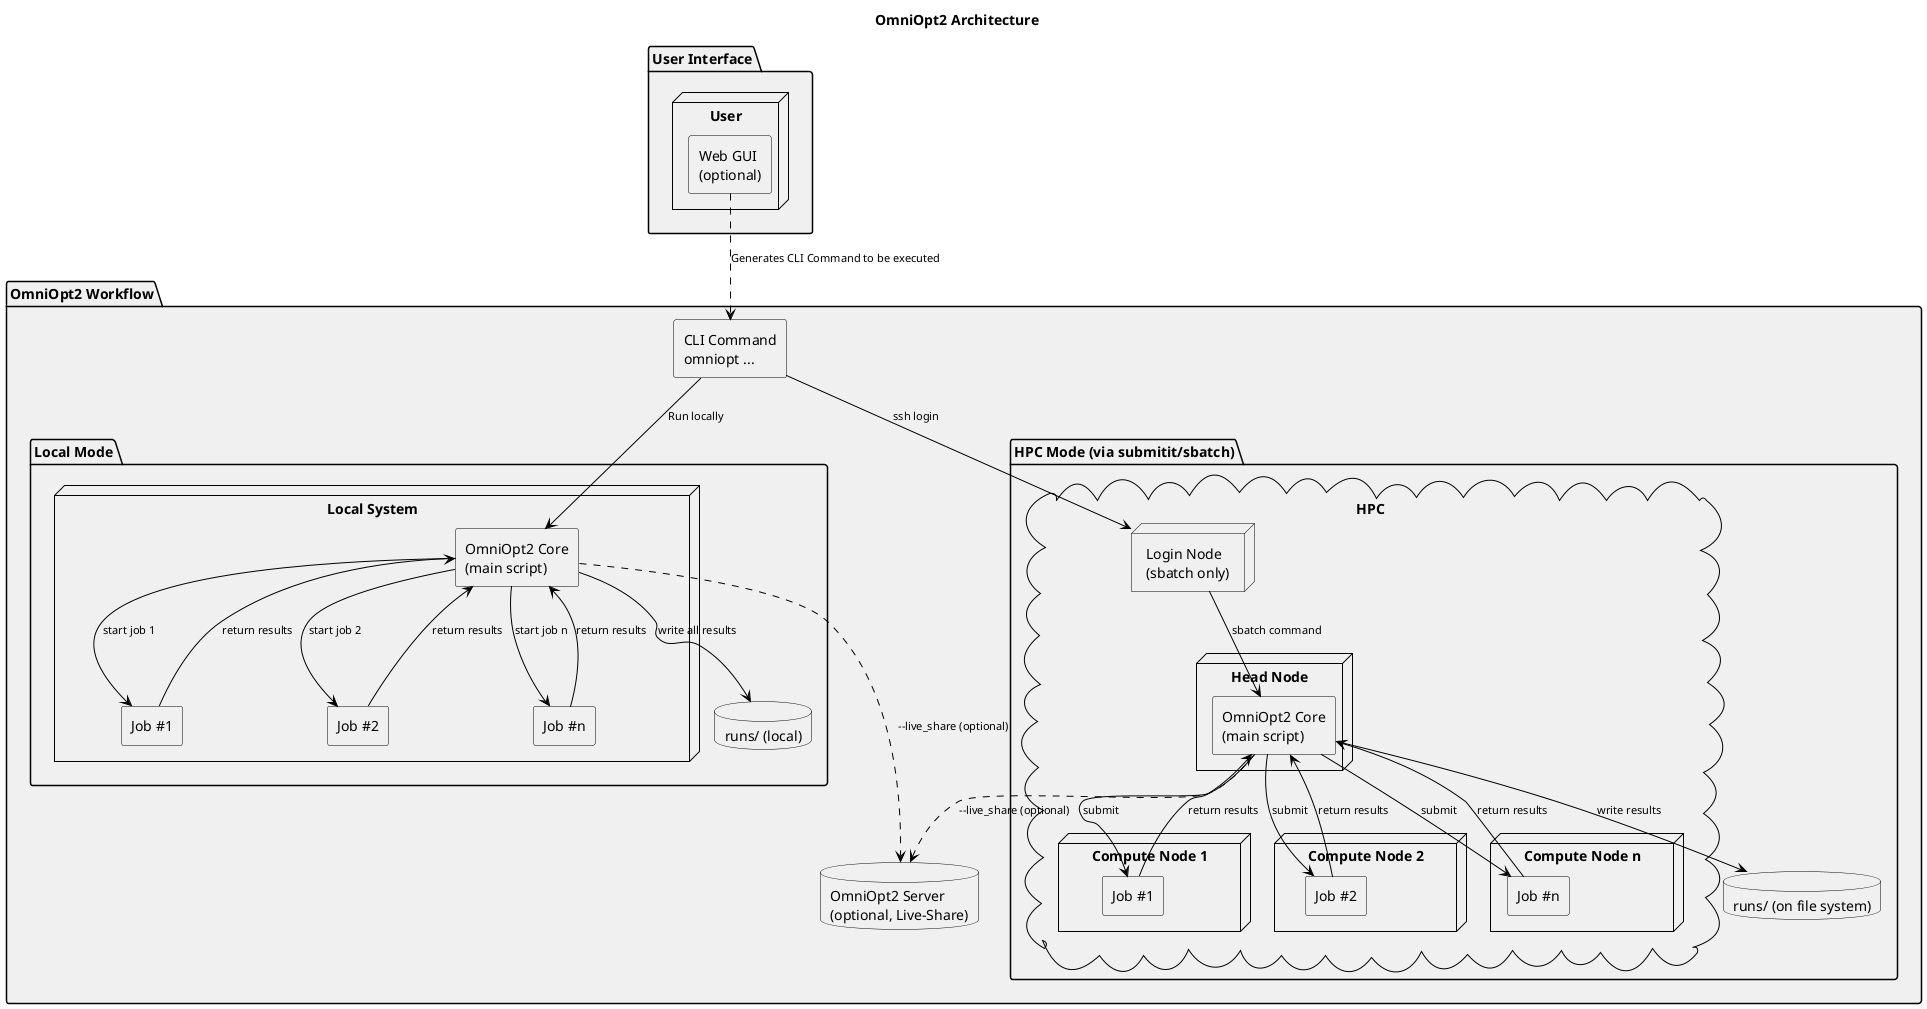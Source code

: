 @startuml

!if (MODE_DARK == "true")
  skinparam backgroundColor #000000
  skinparam defaultFontColor #ffffff
  skinparam titleFontColor #ffffff
  skinparam componentFontColor #ffffff
  skinparam nodeFontColor #ffffff
  skinparam databaseFontColor #ffffff
  skinparam arrowColor #ffffff
  skinparam ArrowFontColor #ffffff

  skinparam componentBackgroundColor #2d2d2d
  skinparam nodeBackgroundColor #2d2d2d
  skinparam databaseBackgroundColor #2d2d2d
  skinparam packageBackgroundColor #2d2d2d
  skinparam cloudBackgroundColor #2d2d2d

  skinparam componentBorderColor #ffffff
  skinparam nodeBorderColor #ffffff
  skinparam databaseBorderColor #ffffff
  skinparam packageBorderColor #ffffff
  skinparam cloudBorderColor #ffffff
  skinparam rectangleBorderColor #ffffff
!else
  skinparam backgroundColor #ffffff
  skinparam defaultFontColor #000000
  skinparam titleFontColor #000000
  skinparam componentFontColor #000000
  skinparam nodeFontColor #000000
  skinparam databaseFontColor #000000
  skinparam arrowColor #000000
  skinparam ArrowFontColor #000000

  skinparam componentBackgroundColor #f0f0f0
  skinparam nodeBackgroundColor #f0f0f0
  skinparam databaseBackgroundColor #f0f0f0
  skinparam packageBackgroundColor #f0f0f0
  skinparam cloudBackgroundColor #f0f0f0

  skinparam componentBorderColor #000000
  skinparam nodeBorderColor #000000
  skinparam databaseBorderColor #000000
  skinparam packageBorderColor #000000
  skinparam cloudBorderColor #000000
  skinparam rectangleBorderColor #000000
!endif

skinparam componentStyle rectangle
skinparam defaultFontName Monospace
skinparam ArrowFontSize 11

title OmniOpt2 Architecture

package "User Interface" {
  node "User" {
    component "Web GUI\n(optional)" as GUI
  }
}

package "OmniOpt2 Workflow" {

  component "CLI Command\nomniopt ..." as CLI

  GUI ..> CLI : Generates CLI Command to be executed

  database "OmniOpt2 Server\n(optional, Live-Share)" as OmniOpt2Server

  package "Local Mode" {
	  database "runs/ (local)" as LocalRuns

	  node "Local System" {
		  component "OmniOpt2 Core\n(main script)" as LocalCore
			  component "Job #1" as LocalJobs1
			  component "Job #2" as LocalJobs2
			  component "Job #n" as LocalJobsN
	  }

	  CLI --> LocalCore : Run locally

		  LocalCore --> LocalJobs1 : start job 1
		  LocalJobs1 --> LocalCore : return results

		  LocalCore --> LocalJobs2 : start job 2
		  LocalJobs2 --> LocalCore : return results

		  LocalCore --> LocalJobsN : start job n
		  LocalJobsN --> LocalCore : return results

		  LocalCore --> LocalRuns : write all results

		  LocalCore ..> OmniOpt2Server : --live_share (optional)
  }

  package "HPC Mode (via submitit/sbatch)" {

    cloud "HPC" {

      node "Login Node\n(sbatch only)" as LoginNode

      node "Head Node" {
        component "OmniOpt2 Core\n(main script)" as HPCMaster
      }

      node "Compute Node 1" {
        component "Job #1" as Job1
      }

      node "Compute Node 2" {
        component "Job #2" as Job2
      }

      node "Compute Node n" {
        component "Job #n" as Job3
      }
    }

    database "runs/ (on file system)" as HPCRuns

    CLI --> LoginNode : ssh login
    LoginNode --> HPCMaster : sbatch command

    HPCMaster --> Job1 : submit
    HPCMaster --> Job2 : submit
    HPCMaster --> Job3 : submit

    Job1 -down-> HPCMaster : return results
    Job2 -down-> HPCMaster : return results
    Job3 -down-> HPCMaster : return results

    HPCMaster --> HPCRuns : write results
    HPCMaster ..> OmniOpt2Server : --live_share (optional)
  }
}

@enduml
